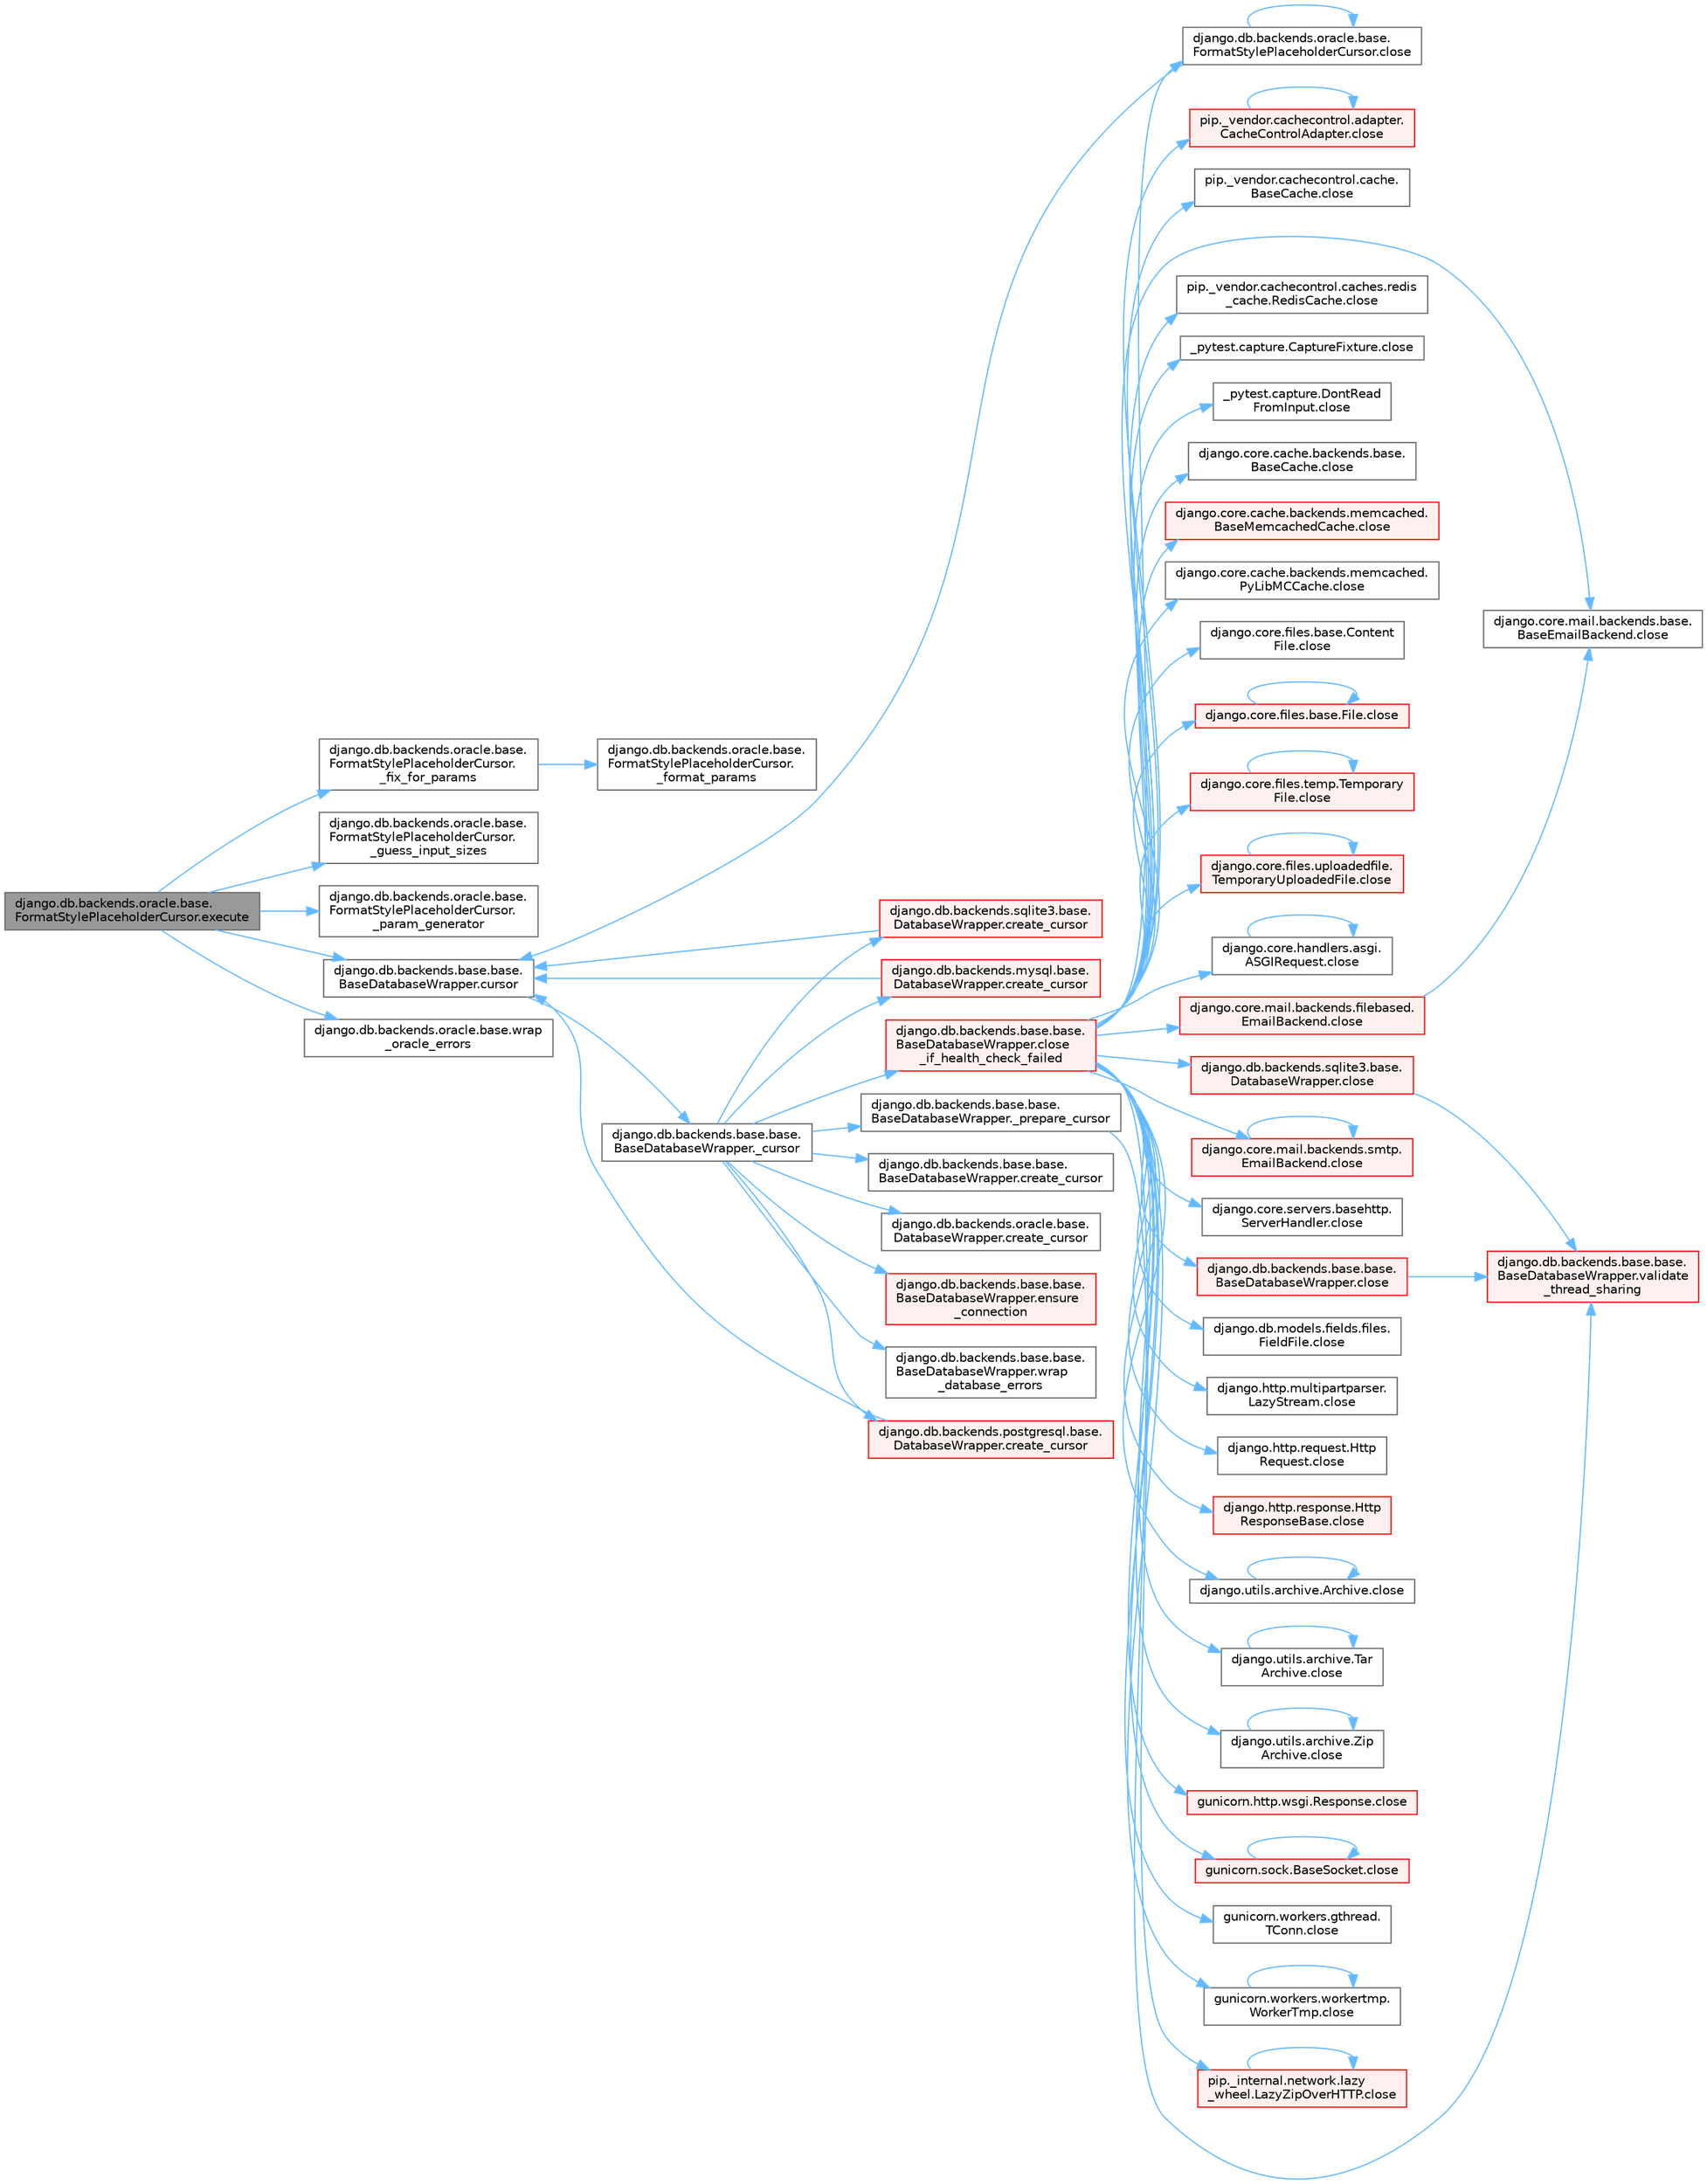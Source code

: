 digraph "django.db.backends.oracle.base.FormatStylePlaceholderCursor.execute"
{
 // LATEX_PDF_SIZE
  bgcolor="transparent";
  edge [fontname=Helvetica,fontsize=10,labelfontname=Helvetica,labelfontsize=10];
  node [fontname=Helvetica,fontsize=10,shape=box,height=0.2,width=0.4];
  rankdir="LR";
  Node1 [id="Node000001",label="django.db.backends.oracle.base.\lFormatStylePlaceholderCursor.execute",height=0.2,width=0.4,color="gray40", fillcolor="grey60", style="filled", fontcolor="black",tooltip=" "];
  Node1 -> Node2 [id="edge1_Node000001_Node000002",color="steelblue1",style="solid",tooltip=" "];
  Node2 [id="Node000002",label="django.db.backends.oracle.base.\lFormatStylePlaceholderCursor.\l_fix_for_params",height=0.2,width=0.4,color="grey40", fillcolor="white", style="filled",URL="$classdjango_1_1db_1_1backends_1_1oracle_1_1base_1_1_format_style_placeholder_cursor.html#a835a7fe92dfa69979737ff9cc625f20d",tooltip=" "];
  Node2 -> Node3 [id="edge2_Node000002_Node000003",color="steelblue1",style="solid",tooltip=" "];
  Node3 [id="Node000003",label="django.db.backends.oracle.base.\lFormatStylePlaceholderCursor.\l_format_params",height=0.2,width=0.4,color="grey40", fillcolor="white", style="filled",URL="$classdjango_1_1db_1_1backends_1_1oracle_1_1base_1_1_format_style_placeholder_cursor.html#a6905f99e29508c7a45658bdc80fbb3ee",tooltip=" "];
  Node1 -> Node4 [id="edge3_Node000001_Node000004",color="steelblue1",style="solid",tooltip=" "];
  Node4 [id="Node000004",label="django.db.backends.oracle.base.\lFormatStylePlaceholderCursor.\l_guess_input_sizes",height=0.2,width=0.4,color="grey40", fillcolor="white", style="filled",URL="$classdjango_1_1db_1_1backends_1_1oracle_1_1base_1_1_format_style_placeholder_cursor.html#a3498f43a2cd6a65db64ad08f6993f16b",tooltip=" "];
  Node1 -> Node5 [id="edge4_Node000001_Node000005",color="steelblue1",style="solid",tooltip=" "];
  Node5 [id="Node000005",label="django.db.backends.oracle.base.\lFormatStylePlaceholderCursor.\l_param_generator",height=0.2,width=0.4,color="grey40", fillcolor="white", style="filled",URL="$classdjango_1_1db_1_1backends_1_1oracle_1_1base_1_1_format_style_placeholder_cursor.html#a04b5f0e9ef69503fbc8d7ac7dc221580",tooltip=" "];
  Node1 -> Node6 [id="edge5_Node000001_Node000006",color="steelblue1",style="solid",tooltip=" "];
  Node6 [id="Node000006",label="django.db.backends.base.base.\lBaseDatabaseWrapper.cursor",height=0.2,width=0.4,color="grey40", fillcolor="white", style="filled",URL="$classdjango_1_1db_1_1backends_1_1base_1_1base_1_1_base_database_wrapper.html#a36460fef236d97a41d6ed05f035509f8",tooltip=" "];
  Node6 -> Node7 [id="edge6_Node000006_Node000007",color="steelblue1",style="solid",tooltip=" "];
  Node7 [id="Node000007",label="django.db.backends.base.base.\lBaseDatabaseWrapper._cursor",height=0.2,width=0.4,color="grey40", fillcolor="white", style="filled",URL="$classdjango_1_1db_1_1backends_1_1base_1_1base_1_1_base_database_wrapper.html#a4ab6e7f33d17ad7228f40516ace60c5f",tooltip=" "];
  Node7 -> Node8 [id="edge7_Node000007_Node000008",color="steelblue1",style="solid",tooltip=" "];
  Node8 [id="Node000008",label="django.db.backends.base.base.\lBaseDatabaseWrapper._prepare_cursor",height=0.2,width=0.4,color="grey40", fillcolor="white", style="filled",URL="$classdjango_1_1db_1_1backends_1_1base_1_1base_1_1_base_database_wrapper.html#af8f50dc5cd42b79109d8a262398e6c1c",tooltip=" "];
  Node8 -> Node9 [id="edge8_Node000008_Node000009",color="steelblue1",style="solid",tooltip=" "];
  Node9 [id="Node000009",label="django.db.backends.base.base.\lBaseDatabaseWrapper.validate\l_thread_sharing",height=0.2,width=0.4,color="red", fillcolor="#FFF0F0", style="filled",URL="$classdjango_1_1db_1_1backends_1_1base_1_1base_1_1_base_database_wrapper.html#adea4e3380c08118490c13a61f2d3f89a",tooltip=" "];
  Node7 -> Node30 [id="edge9_Node000007_Node000030",color="steelblue1",style="solid",tooltip=" "];
  Node30 [id="Node000030",label="django.db.backends.base.base.\lBaseDatabaseWrapper.close\l_if_health_check_failed",height=0.2,width=0.4,color="red", fillcolor="#FFF0F0", style="filled",URL="$classdjango_1_1db_1_1backends_1_1base_1_1base_1_1_base_database_wrapper.html#a3f4d11734d2da94781f00468b6bd3981",tooltip=" "];
  Node30 -> Node31 [id="edge10_Node000030_Node000031",color="steelblue1",style="solid",tooltip=" "];
  Node31 [id="Node000031",label="_pytest.capture.CaptureFixture.close",height=0.2,width=0.4,color="grey40", fillcolor="white", style="filled",URL="$class__pytest_1_1capture_1_1_capture_fixture.html#ac018b3a02c2aff2047974ced57907cd0",tooltip=" "];
  Node30 -> Node32 [id="edge11_Node000030_Node000032",color="steelblue1",style="solid",tooltip=" "];
  Node32 [id="Node000032",label="_pytest.capture.DontRead\lFromInput.close",height=0.2,width=0.4,color="grey40", fillcolor="white", style="filled",URL="$class__pytest_1_1capture_1_1_dont_read_from_input.html#accf28daf7db40f53462752cc02bbdd32",tooltip=" "];
  Node30 -> Node33 [id="edge12_Node000030_Node000033",color="steelblue1",style="solid",tooltip=" "];
  Node33 [id="Node000033",label="django.core.cache.backends.base.\lBaseCache.close",height=0.2,width=0.4,color="grey40", fillcolor="white", style="filled",URL="$classdjango_1_1core_1_1cache_1_1backends_1_1base_1_1_base_cache.html#ae5d10e57a1ab2b99171e943370da8cf3",tooltip=" "];
  Node30 -> Node34 [id="edge13_Node000030_Node000034",color="steelblue1",style="solid",tooltip=" "];
  Node34 [id="Node000034",label="django.core.cache.backends.memcached.\lBaseMemcachedCache.close",height=0.2,width=0.4,color="red", fillcolor="#FFF0F0", style="filled",URL="$classdjango_1_1core_1_1cache_1_1backends_1_1memcached_1_1_base_memcached_cache.html#ab36ac92f106d8dacc64d539b447a5e37",tooltip=" "];
  Node30 -> Node37 [id="edge14_Node000030_Node000037",color="steelblue1",style="solid",tooltip=" "];
  Node37 [id="Node000037",label="django.core.cache.backends.memcached.\lPyLibMCCache.close",height=0.2,width=0.4,color="grey40", fillcolor="white", style="filled",URL="$classdjango_1_1core_1_1cache_1_1backends_1_1memcached_1_1_py_lib_m_c_cache.html#a76cb2e86bb346b70433dfe177597da58",tooltip=" "];
  Node30 -> Node38 [id="edge15_Node000030_Node000038",color="steelblue1",style="solid",tooltip=" "];
  Node38 [id="Node000038",label="django.core.files.base.Content\lFile.close",height=0.2,width=0.4,color="grey40", fillcolor="white", style="filled",URL="$classdjango_1_1core_1_1files_1_1base_1_1_content_file.html#a09ae22d8cfcf28936b97a8eba0fd85cb",tooltip=" "];
  Node30 -> Node39 [id="edge16_Node000030_Node000039",color="steelblue1",style="solid",tooltip=" "];
  Node39 [id="Node000039",label="django.core.files.base.File.close",height=0.2,width=0.4,color="red", fillcolor="#FFF0F0", style="filled",URL="$classdjango_1_1core_1_1files_1_1base_1_1_file.html#a0ff3dc914f2c207114a150eaac429bdc",tooltip=" "];
  Node39 -> Node39 [id="edge17_Node000039_Node000039",color="steelblue1",style="solid",tooltip=" "];
  Node30 -> Node47 [id="edge18_Node000030_Node000047",color="steelblue1",style="solid",tooltip=" "];
  Node47 [id="Node000047",label="django.core.files.temp.Temporary\lFile.close",height=0.2,width=0.4,color="red", fillcolor="#FFF0F0", style="filled",URL="$classdjango_1_1core_1_1files_1_1temp_1_1_temporary_file.html#a3137c46b13cae4e5e6fe6489e42677d5",tooltip=" "];
  Node47 -> Node47 [id="edge19_Node000047_Node000047",color="steelblue1",style="solid",tooltip=" "];
  Node30 -> Node1053 [id="edge20_Node000030_Node001053",color="steelblue1",style="solid",tooltip=" "];
  Node1053 [id="Node001053",label="django.core.files.uploadedfile.\lTemporaryUploadedFile.close",height=0.2,width=0.4,color="red", fillcolor="#FFF0F0", style="filled",URL="$classdjango_1_1core_1_1files_1_1uploadedfile_1_1_temporary_uploaded_file.html#a01ddb9d43a99baf6157c1d60b37198cd",tooltip=" "];
  Node1053 -> Node1053 [id="edge21_Node001053_Node001053",color="steelblue1",style="solid",tooltip=" "];
  Node30 -> Node1054 [id="edge22_Node000030_Node001054",color="steelblue1",style="solid",tooltip=" "];
  Node1054 [id="Node001054",label="django.core.handlers.asgi.\lASGIRequest.close",height=0.2,width=0.4,color="grey40", fillcolor="white", style="filled",URL="$classdjango_1_1core_1_1handlers_1_1asgi_1_1_a_s_g_i_request.html#a2f3a1c1c50b4cf63ef552b4f96cc4f7f",tooltip=" "];
  Node1054 -> Node1054 [id="edge23_Node001054_Node001054",color="steelblue1",style="solid",tooltip=" "];
  Node30 -> Node1055 [id="edge24_Node000030_Node001055",color="steelblue1",style="solid",tooltip=" "];
  Node1055 [id="Node001055",label="django.core.mail.backends.base.\lBaseEmailBackend.close",height=0.2,width=0.4,color="grey40", fillcolor="white", style="filled",URL="$classdjango_1_1core_1_1mail_1_1backends_1_1base_1_1_base_email_backend.html#a358a8107d966c2d82d9eb9d18565784e",tooltip=" "];
  Node30 -> Node1056 [id="edge25_Node000030_Node001056",color="steelblue1",style="solid",tooltip=" "];
  Node1056 [id="Node001056",label="django.core.mail.backends.filebased.\lEmailBackend.close",height=0.2,width=0.4,color="red", fillcolor="#FFF0F0", style="filled",URL="$classdjango_1_1core_1_1mail_1_1backends_1_1filebased_1_1_email_backend.html#af90ba8a487930e530a20ceb03669a672",tooltip=" "];
  Node1056 -> Node1055 [id="edge26_Node001056_Node001055",color="steelblue1",style="solid",tooltip=" "];
  Node30 -> Node1057 [id="edge27_Node000030_Node001057",color="steelblue1",style="solid",tooltip=" "];
  Node1057 [id="Node001057",label="django.core.mail.backends.smtp.\lEmailBackend.close",height=0.2,width=0.4,color="red", fillcolor="#FFF0F0", style="filled",URL="$classdjango_1_1core_1_1mail_1_1backends_1_1smtp_1_1_email_backend.html#a6ac7253539c4f1102986c6df417fb050",tooltip=" "];
  Node1057 -> Node1057 [id="edge28_Node001057_Node001057",color="steelblue1",style="solid",tooltip=" "];
  Node30 -> Node1058 [id="edge29_Node000030_Node001058",color="steelblue1",style="solid",tooltip=" "];
  Node1058 [id="Node001058",label="django.core.servers.basehttp.\lServerHandler.close",height=0.2,width=0.4,color="grey40", fillcolor="white", style="filled",URL="$classdjango_1_1core_1_1servers_1_1basehttp_1_1_server_handler.html#a67022bc1dc85a75307901027d41a6a61",tooltip=" "];
  Node30 -> Node1059 [id="edge30_Node000030_Node001059",color="steelblue1",style="solid",tooltip=" "];
  Node1059 [id="Node001059",label="django.db.backends.base.base.\lBaseDatabaseWrapper.close",height=0.2,width=0.4,color="red", fillcolor="#FFF0F0", style="filled",URL="$classdjango_1_1db_1_1backends_1_1base_1_1base_1_1_base_database_wrapper.html#a01214a9b91408274fbc34cb062baf2bc",tooltip=" "];
  Node1059 -> Node9 [id="edge31_Node001059_Node000009",color="steelblue1",style="solid",tooltip=" "];
  Node30 -> Node1064 [id="edge32_Node000030_Node001064",color="steelblue1",style="solid",tooltip=" "];
  Node1064 [id="Node001064",label="django.db.backends.oracle.base.\lFormatStylePlaceholderCursor.close",height=0.2,width=0.4,color="grey40", fillcolor="white", style="filled",URL="$classdjango_1_1db_1_1backends_1_1oracle_1_1base_1_1_format_style_placeholder_cursor.html#aebbf24b6a824d4e0fb370ce417d41f93",tooltip=" "];
  Node1064 -> Node1064 [id="edge33_Node001064_Node001064",color="steelblue1",style="solid",tooltip=" "];
  Node1064 -> Node6 [id="edge34_Node001064_Node000006",color="steelblue1",style="solid",tooltip=" "];
  Node30 -> Node1065 [id="edge35_Node000030_Node001065",color="steelblue1",style="solid",tooltip=" "];
  Node1065 [id="Node001065",label="django.db.backends.sqlite3.base.\lDatabaseWrapper.close",height=0.2,width=0.4,color="red", fillcolor="#FFF0F0", style="filled",URL="$classdjango_1_1db_1_1backends_1_1sqlite3_1_1base_1_1_database_wrapper.html#accb46eb6dd574171611ec4912f677d3f",tooltip=" "];
  Node1065 -> Node9 [id="edge36_Node001065_Node000009",color="steelblue1",style="solid",tooltip=" "];
  Node30 -> Node1068 [id="edge37_Node000030_Node001068",color="steelblue1",style="solid",tooltip=" "];
  Node1068 [id="Node001068",label="django.db.models.fields.files.\lFieldFile.close",height=0.2,width=0.4,color="grey40", fillcolor="white", style="filled",URL="$classdjango_1_1db_1_1models_1_1fields_1_1files_1_1_field_file.html#a7764f6ac41d2cf2e0e60639dff4d7f03",tooltip=" "];
  Node30 -> Node1069 [id="edge38_Node000030_Node001069",color="steelblue1",style="solid",tooltip=" "];
  Node1069 [id="Node001069",label="django.http.multipartparser.\lLazyStream.close",height=0.2,width=0.4,color="grey40", fillcolor="white", style="filled",URL="$classdjango_1_1http_1_1multipartparser_1_1_lazy_stream.html#a8cc031a8e3e86872b4d5d12ebb448573",tooltip=" "];
  Node30 -> Node1070 [id="edge39_Node000030_Node001070",color="steelblue1",style="solid",tooltip=" "];
  Node1070 [id="Node001070",label="django.http.request.Http\lRequest.close",height=0.2,width=0.4,color="grey40", fillcolor="white", style="filled",URL="$classdjango_1_1http_1_1request_1_1_http_request.html#a13db25295d57830ab61aed1a8339842e",tooltip=" "];
  Node30 -> Node1071 [id="edge40_Node000030_Node001071",color="steelblue1",style="solid",tooltip=" "];
  Node1071 [id="Node001071",label="django.http.response.Http\lResponseBase.close",height=0.2,width=0.4,color="red", fillcolor="#FFF0F0", style="filled",URL="$classdjango_1_1http_1_1response_1_1_http_response_base.html#a2e18a8319fb2b68853f032a3a1e93ffe",tooltip=" "];
  Node30 -> Node1072 [id="edge41_Node000030_Node001072",color="steelblue1",style="solid",tooltip=" "];
  Node1072 [id="Node001072",label="django.utils.archive.Archive.close",height=0.2,width=0.4,color="grey40", fillcolor="white", style="filled",URL="$classdjango_1_1utils_1_1archive_1_1_archive.html#a5fe062c89d687d218982c9c523c74c2a",tooltip=" "];
  Node1072 -> Node1072 [id="edge42_Node001072_Node001072",color="steelblue1",style="solid",tooltip=" "];
  Node30 -> Node1073 [id="edge43_Node000030_Node001073",color="steelblue1",style="solid",tooltip=" "];
  Node1073 [id="Node001073",label="django.utils.archive.Tar\lArchive.close",height=0.2,width=0.4,color="grey40", fillcolor="white", style="filled",URL="$classdjango_1_1utils_1_1archive_1_1_tar_archive.html#a9f92da2fc83a8bf18400412a9cf77836",tooltip=" "];
  Node1073 -> Node1073 [id="edge44_Node001073_Node001073",color="steelblue1",style="solid",tooltip=" "];
  Node30 -> Node1074 [id="edge45_Node000030_Node001074",color="steelblue1",style="solid",tooltip=" "];
  Node1074 [id="Node001074",label="django.utils.archive.Zip\lArchive.close",height=0.2,width=0.4,color="grey40", fillcolor="white", style="filled",URL="$classdjango_1_1utils_1_1archive_1_1_zip_archive.html#a72926f0c232970ff5bf94a7082dd5ac9",tooltip=" "];
  Node1074 -> Node1074 [id="edge46_Node001074_Node001074",color="steelblue1",style="solid",tooltip=" "];
  Node30 -> Node1075 [id="edge47_Node000030_Node001075",color="steelblue1",style="solid",tooltip=" "];
  Node1075 [id="Node001075",label="gunicorn.http.wsgi.Response.close",height=0.2,width=0.4,color="red", fillcolor="#FFF0F0", style="filled",URL="$classgunicorn_1_1http_1_1wsgi_1_1_response.html#a046ea28916c2a721d57a5852261bef24",tooltip=" "];
  Node30 -> Node1082 [id="edge48_Node000030_Node001082",color="steelblue1",style="solid",tooltip=" "];
  Node1082 [id="Node001082",label="gunicorn.sock.BaseSocket.close",height=0.2,width=0.4,color="red", fillcolor="#FFF0F0", style="filled",URL="$classgunicorn_1_1sock_1_1_base_socket.html#af2002e81bf30cc8c6614f9568af6ef06",tooltip=" "];
  Node1082 -> Node1082 [id="edge49_Node001082_Node001082",color="steelblue1",style="solid",tooltip=" "];
  Node30 -> Node1124 [id="edge50_Node000030_Node001124",color="steelblue1",style="solid",tooltip=" "];
  Node1124 [id="Node001124",label="gunicorn.workers.gthread.\lTConn.close",height=0.2,width=0.4,color="grey40", fillcolor="white", style="filled",URL="$classgunicorn_1_1workers_1_1gthread_1_1_t_conn.html#aa302868e132a81509a48f46789d6afc4",tooltip=" "];
  Node30 -> Node1125 [id="edge51_Node000030_Node001125",color="steelblue1",style="solid",tooltip=" "];
  Node1125 [id="Node001125",label="gunicorn.workers.workertmp.\lWorkerTmp.close",height=0.2,width=0.4,color="grey40", fillcolor="white", style="filled",URL="$classgunicorn_1_1workers_1_1workertmp_1_1_worker_tmp.html#ae6bf726cee2be8f52fa4bbe0f868d3c6",tooltip=" "];
  Node1125 -> Node1125 [id="edge52_Node001125_Node001125",color="steelblue1",style="solid",tooltip=" "];
  Node30 -> Node1126 [id="edge53_Node000030_Node001126",color="steelblue1",style="solid",tooltip=" "];
  Node1126 [id="Node001126",label="pip._internal.network.lazy\l_wheel.LazyZipOverHTTP.close",height=0.2,width=0.4,color="red", fillcolor="#FFF0F0", style="filled",URL="$classpip_1_1__internal_1_1network_1_1lazy__wheel_1_1_lazy_zip_over_h_t_t_p.html#a6aeec11453c683f141b9fe121163a8d0",tooltip=" "];
  Node1126 -> Node1126 [id="edge54_Node001126_Node001126",color="steelblue1",style="solid",tooltip=" "];
  Node30 -> Node1127 [id="edge55_Node000030_Node001127",color="steelblue1",style="solid",tooltip=" "];
  Node1127 [id="Node001127",label="pip._vendor.cachecontrol.adapter.\lCacheControlAdapter.close",height=0.2,width=0.4,color="red", fillcolor="#FFF0F0", style="filled",URL="$classpip_1_1__vendor_1_1cachecontrol_1_1adapter_1_1_cache_control_adapter.html#a085c6ea7434042e9af7286a8875fb646",tooltip=" "];
  Node1127 -> Node1127 [id="edge56_Node001127_Node001127",color="steelblue1",style="solid",tooltip=" "];
  Node30 -> Node1130 [id="edge57_Node000030_Node001130",color="steelblue1",style="solid",tooltip=" "];
  Node1130 [id="Node001130",label="pip._vendor.cachecontrol.cache.\lBaseCache.close",height=0.2,width=0.4,color="grey40", fillcolor="white", style="filled",URL="$classpip_1_1__vendor_1_1cachecontrol_1_1cache_1_1_base_cache.html#aed3b918393d941c531ffda7afa8968c5",tooltip=" "];
  Node30 -> Node1131 [id="edge58_Node000030_Node001131",color="steelblue1",style="solid",tooltip=" "];
  Node1131 [id="Node001131",label="pip._vendor.cachecontrol.caches.redis\l_cache.RedisCache.close",height=0.2,width=0.4,color="grey40", fillcolor="white", style="filled",URL="$classpip_1_1__vendor_1_1cachecontrol_1_1caches_1_1redis__cache_1_1_redis_cache.html#a3703f11cd74de5a2d416b33208df6710",tooltip=" "];
  Node7 -> Node4243 [id="edge59_Node000007_Node004243",color="steelblue1",style="solid",tooltip=" "];
  Node4243 [id="Node004243",label="django.db.backends.base.base.\lBaseDatabaseWrapper.create_cursor",height=0.2,width=0.4,color="grey40", fillcolor="white", style="filled",URL="$classdjango_1_1db_1_1backends_1_1base_1_1base_1_1_base_database_wrapper.html#ad5770c39dbfca2cff60c756f9da65e7e",tooltip=" "];
  Node7 -> Node4244 [id="edge60_Node000007_Node004244",color="steelblue1",style="solid",tooltip=" "];
  Node4244 [id="Node004244",label="django.db.backends.mysql.base.\lDatabaseWrapper.create_cursor",height=0.2,width=0.4,color="red", fillcolor="#FFF0F0", style="filled",URL="$classdjango_1_1db_1_1backends_1_1mysql_1_1base_1_1_database_wrapper.html#a0ff5c552844653c9008b2c1c843cb949",tooltip=" "];
  Node4244 -> Node6 [id="edge61_Node004244_Node000006",color="steelblue1",style="solid",tooltip=" "];
  Node7 -> Node4245 [id="edge62_Node000007_Node004245",color="steelblue1",style="solid",tooltip=" "];
  Node4245 [id="Node004245",label="django.db.backends.oracle.base.\lDatabaseWrapper.create_cursor",height=0.2,width=0.4,color="grey40", fillcolor="white", style="filled",URL="$classdjango_1_1db_1_1backends_1_1oracle_1_1base_1_1_database_wrapper.html#a82a148a124e32910f7432160ddc47da4",tooltip=" "];
  Node7 -> Node4246 [id="edge63_Node000007_Node004246",color="steelblue1",style="solid",tooltip=" "];
  Node4246 [id="Node004246",label="django.db.backends.postgresql.base.\lDatabaseWrapper.create_cursor",height=0.2,width=0.4,color="red", fillcolor="#FFF0F0", style="filled",URL="$classdjango_1_1db_1_1backends_1_1postgresql_1_1base_1_1_database_wrapper.html#a0097c2f901cc5ac98af1b51b05eafec1",tooltip=" "];
  Node4246 -> Node6 [id="edge64_Node004246_Node000006",color="steelblue1",style="solid",tooltip=" "];
  Node7 -> Node4247 [id="edge65_Node000007_Node004247",color="steelblue1",style="solid",tooltip=" "];
  Node4247 [id="Node004247",label="django.db.backends.sqlite3.base.\lDatabaseWrapper.create_cursor",height=0.2,width=0.4,color="red", fillcolor="#FFF0F0", style="filled",URL="$classdjango_1_1db_1_1backends_1_1sqlite3_1_1base_1_1_database_wrapper.html#a432ac337ae585453ec5c6c37a42ba892",tooltip=" "];
  Node4247 -> Node6 [id="edge66_Node004247_Node000006",color="steelblue1",style="solid",tooltip=" "];
  Node7 -> Node4259 [id="edge67_Node000007_Node004259",color="steelblue1",style="solid",tooltip=" "];
  Node4259 [id="Node004259",label="django.db.backends.base.base.\lBaseDatabaseWrapper.ensure\l_connection",height=0.2,width=0.4,color="red", fillcolor="#FFF0F0", style="filled",URL="$classdjango_1_1db_1_1backends_1_1base_1_1base_1_1_base_database_wrapper.html#a92c7bfe2efb05b06bb23cc7de201dbb5",tooltip=" "];
  Node7 -> Node1061 [id="edge68_Node000007_Node001061",color="steelblue1",style="solid",tooltip=" "];
  Node1061 [id="Node001061",label="django.db.backends.base.base.\lBaseDatabaseWrapper.wrap\l_database_errors",height=0.2,width=0.4,color="grey40", fillcolor="white", style="filled",URL="$classdjango_1_1db_1_1backends_1_1base_1_1base_1_1_base_database_wrapper.html#a050bf6b64d53029621c20b8f56b13596",tooltip=" "];
  Node1 -> Node4252 [id="edge69_Node000001_Node004252",color="steelblue1",style="solid",tooltip=" "];
  Node4252 [id="Node004252",label="django.db.backends.oracle.base.wrap\l_oracle_errors",height=0.2,width=0.4,color="grey40", fillcolor="white", style="filled",URL="$namespacedjango_1_1db_1_1backends_1_1oracle_1_1base.html#ad4869128b8afcce00d3d1ba2a927d12b",tooltip=" "];
}
